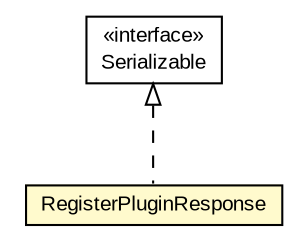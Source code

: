 #!/usr/local/bin/dot
#
# Class diagram 
# Generated by UMLGraph version R5_6-24-gf6e263 (http://www.umlgraph.org/)
#

digraph G {
	edge [fontname="arial",fontsize=10,labelfontname="arial",labelfontsize=10];
	node [fontname="arial",fontsize=10,shape=plaintext];
	nodesep=0.25;
	ranksep=0.5;
	// org.miloss.fgsms.services.interfaces.policyconfiguration.RegisterPluginResponse
	c305988 [label=<<table title="org.miloss.fgsms.services.interfaces.policyconfiguration.RegisterPluginResponse" border="0" cellborder="1" cellspacing="0" cellpadding="2" port="p" bgcolor="lemonChiffon" href="./RegisterPluginResponse.html">
		<tr><td><table border="0" cellspacing="0" cellpadding="1">
<tr><td align="center" balign="center"> RegisterPluginResponse </td></tr>
		</table></td></tr>
		</table>>, URL="./RegisterPluginResponse.html", fontname="arial", fontcolor="black", fontsize=10.0];
	//org.miloss.fgsms.services.interfaces.policyconfiguration.RegisterPluginResponse implements java.io.Serializable
	c306300:p -> c305988:p [dir=back,arrowtail=empty,style=dashed];
	// java.io.Serializable
	c306300 [label=<<table title="java.io.Serializable" border="0" cellborder="1" cellspacing="0" cellpadding="2" port="p" href="http://java.sun.com/j2se/1.4.2/docs/api/java/io/Serializable.html">
		<tr><td><table border="0" cellspacing="0" cellpadding="1">
<tr><td align="center" balign="center"> &#171;interface&#187; </td></tr>
<tr><td align="center" balign="center"> Serializable </td></tr>
		</table></td></tr>
		</table>>, URL="http://java.sun.com/j2se/1.4.2/docs/api/java/io/Serializable.html", fontname="arial", fontcolor="black", fontsize=10.0];
}

